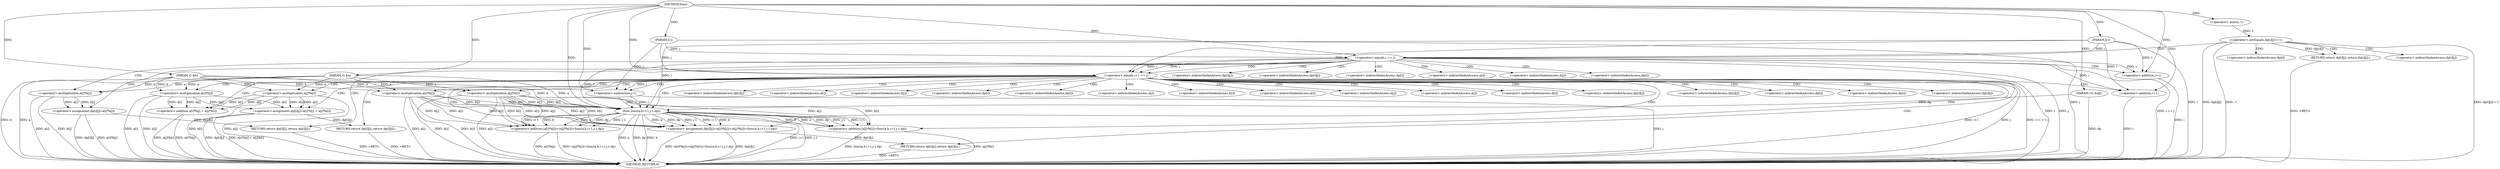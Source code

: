 digraph "func" {  
"1000265" [label = "(METHOD,func)" ]
"1000384" [label = "(METHOD_RETURN,ll)" ]
"1000266" [label = "(PARAM,vl &a)" ]
"1000267" [label = "(PARAM,vl &b)" ]
"1000268" [label = "(PARAM,ll i)" ]
"1000269" [label = "(PARAM,ll j)" ]
"1000270" [label = "(PARAM,vvl &dp)" ]
"1000346" [label = "(<operator>.assignment,dp[i][j]=(a[i]*b[j])+(a[j]*b[i])+func(a,b,i+1,j-1,dp))" ]
"1000378" [label = "(RETURN,return dp[i][j];,return dp[i][j];)" ]
"1000273" [label = "(<operator>.notEquals,dp[i][j]!=-1)" ]
"1000289" [label = "(<operator>.equals,i == j)" ]
"1000313" [label = "(<operator>.equals,i+1 == j)" ]
"1000282" [label = "(RETURN,return dp[i][j];,return dp[i][j];)" ]
"1000293" [label = "(<operator>.assignment,dp[i][j]=a[i]*b[j])" ]
"1000306" [label = "(RETURN,return dp[i][j];,return dp[i][j];)" ]
"1000319" [label = "(<operator>.assignment,dp[i][j]=a[i]*b[j] + a[j]*b[i])" ]
"1000340" [label = "(RETURN,return dp[i][j];,return dp[i][j];)" ]
"1000352" [label = "(<operator>.addition,(a[i]*b[j])+(a[j]*b[i])+func(a,b,i+1,j-1,dp))" ]
"1000279" [label = "(<operator>.minus,-1)" ]
"1000314" [label = "(<operator>.addition,i+1)" ]
"1000353" [label = "(<operator>.multiplication,a[i]*b[j])" ]
"1000360" [label = "(<operator>.addition,(a[j]*b[i])+func(a,b,i+1,j-1,dp))" ]
"1000299" [label = "(<operator>.multiplication,a[i]*b[j])" ]
"1000325" [label = "(<operator>.addition,a[i]*b[j] + a[j]*b[i])" ]
"1000361" [label = "(<operator>.multiplication,a[j]*b[i])" ]
"1000368" [label = "(func,func(a,b,i+1,j-1,dp))" ]
"1000326" [label = "(<operator>.multiplication,a[i]*b[j])" ]
"1000333" [label = "(<operator>.multiplication,a[j]*b[i])" ]
"1000371" [label = "(<operator>.addition,i+1)" ]
"1000374" [label = "(<operator>.subtraction,j-1)" ]
"1000347" [label = "(<operator>.indirectIndexAccess,dp[i][j])" ]
"1000379" [label = "(<operator>.indirectIndexAccess,dp[i][j])" ]
"1000348" [label = "(<operator>.indirectIndexAccess,dp[i])" ]
"1000380" [label = "(<operator>.indirectIndexAccess,dp[i])" ]
"1000283" [label = "(<operator>.indirectIndexAccess,dp[i][j])" ]
"1000294" [label = "(<operator>.indirectIndexAccess,dp[i][j])" ]
"1000307" [label = "(<operator>.indirectIndexAccess,dp[i][j])" ]
"1000320" [label = "(<operator>.indirectIndexAccess,dp[i][j])" ]
"1000341" [label = "(<operator>.indirectIndexAccess,dp[i][j])" ]
"1000354" [label = "(<operator>.indirectIndexAccess,a[i])" ]
"1000357" [label = "(<operator>.indirectIndexAccess,b[j])" ]
"1000284" [label = "(<operator>.indirectIndexAccess,dp[i])" ]
"1000295" [label = "(<operator>.indirectIndexAccess,dp[i])" ]
"1000300" [label = "(<operator>.indirectIndexAccess,a[i])" ]
"1000303" [label = "(<operator>.indirectIndexAccess,b[j])" ]
"1000308" [label = "(<operator>.indirectIndexAccess,dp[i])" ]
"1000321" [label = "(<operator>.indirectIndexAccess,dp[i])" ]
"1000342" [label = "(<operator>.indirectIndexAccess,dp[i])" ]
"1000362" [label = "(<operator>.indirectIndexAccess,a[j])" ]
"1000365" [label = "(<operator>.indirectIndexAccess,b[i])" ]
"1000327" [label = "(<operator>.indirectIndexAccess,a[i])" ]
"1000330" [label = "(<operator>.indirectIndexAccess,b[j])" ]
"1000334" [label = "(<operator>.indirectIndexAccess,a[j])" ]
"1000337" [label = "(<operator>.indirectIndexAccess,b[i])" ]
  "1000340" -> "1000384"  [ label = "DDG: <RET>"] 
  "1000282" -> "1000384"  [ label = "DDG: <RET>"] 
  "1000378" -> "1000384"  [ label = "DDG: <RET>"] 
  "1000266" -> "1000384"  [ label = "DDG: a"] 
  "1000267" -> "1000384"  [ label = "DDG: b"] 
  "1000268" -> "1000384"  [ label = "DDG: i"] 
  "1000269" -> "1000384"  [ label = "DDG: j"] 
  "1000270" -> "1000384"  [ label = "DDG: dp"] 
  "1000273" -> "1000384"  [ label = "DDG: dp[i][j]"] 
  "1000273" -> "1000384"  [ label = "DDG: -1"] 
  "1000273" -> "1000384"  [ label = "DDG: dp[i][j]!=-1"] 
  "1000289" -> "1000384"  [ label = "DDG: i"] 
  "1000289" -> "1000384"  [ label = "DDG: j"] 
  "1000289" -> "1000384"  [ label = "DDG: i == j"] 
  "1000314" -> "1000384"  [ label = "DDG: i"] 
  "1000313" -> "1000384"  [ label = "DDG: i+1"] 
  "1000313" -> "1000384"  [ label = "DDG: j"] 
  "1000313" -> "1000384"  [ label = "DDG: i+1 == j"] 
  "1000346" -> "1000384"  [ label = "DDG: dp[i][j]"] 
  "1000353" -> "1000384"  [ label = "DDG: a[i]"] 
  "1000353" -> "1000384"  [ label = "DDG: b[j]"] 
  "1000352" -> "1000384"  [ label = "DDG: a[i]*b[j]"] 
  "1000361" -> "1000384"  [ label = "DDG: a[j]"] 
  "1000361" -> "1000384"  [ label = "DDG: b[i]"] 
  "1000360" -> "1000384"  [ label = "DDG: a[j]*b[i]"] 
  "1000368" -> "1000384"  [ label = "DDG: a"] 
  "1000368" -> "1000384"  [ label = "DDG: b"] 
  "1000371" -> "1000384"  [ label = "DDG: i"] 
  "1000368" -> "1000384"  [ label = "DDG: i+1"] 
  "1000374" -> "1000384"  [ label = "DDG: j"] 
  "1000368" -> "1000384"  [ label = "DDG: j-1"] 
  "1000368" -> "1000384"  [ label = "DDG: dp"] 
  "1000360" -> "1000384"  [ label = "DDG: func(a,b,i+1,j-1,dp)"] 
  "1000352" -> "1000384"  [ label = "DDG: (a[j]*b[i])+func(a,b,i+1,j-1,dp)"] 
  "1000346" -> "1000384"  [ label = "DDG: (a[i]*b[j])+(a[j]*b[i])+func(a,b,i+1,j-1,dp)"] 
  "1000319" -> "1000384"  [ label = "DDG: dp[i][j]"] 
  "1000326" -> "1000384"  [ label = "DDG: a[i]"] 
  "1000326" -> "1000384"  [ label = "DDG: b[j]"] 
  "1000325" -> "1000384"  [ label = "DDG: a[i]*b[j]"] 
  "1000333" -> "1000384"  [ label = "DDG: a[j]"] 
  "1000333" -> "1000384"  [ label = "DDG: b[i]"] 
  "1000325" -> "1000384"  [ label = "DDG: a[j]*b[i]"] 
  "1000319" -> "1000384"  [ label = "DDG: a[i]*b[j] + a[j]*b[i]"] 
  "1000293" -> "1000384"  [ label = "DDG: dp[i][j]"] 
  "1000299" -> "1000384"  [ label = "DDG: a[i]"] 
  "1000299" -> "1000384"  [ label = "DDG: b[j]"] 
  "1000293" -> "1000384"  [ label = "DDG: a[i]*b[j]"] 
  "1000306" -> "1000384"  [ label = "DDG: <RET>"] 
  "1000265" -> "1000266"  [ label = "DDG: "] 
  "1000265" -> "1000267"  [ label = "DDG: "] 
  "1000265" -> "1000268"  [ label = "DDG: "] 
  "1000265" -> "1000269"  [ label = "DDG: "] 
  "1000265" -> "1000270"  [ label = "DDG: "] 
  "1000368" -> "1000346"  [ label = "DDG: i+1"] 
  "1000368" -> "1000346"  [ label = "DDG: b"] 
  "1000368" -> "1000346"  [ label = "DDG: a"] 
  "1000368" -> "1000346"  [ label = "DDG: dp"] 
  "1000368" -> "1000346"  [ label = "DDG: j-1"] 
  "1000361" -> "1000346"  [ label = "DDG: a[j]"] 
  "1000361" -> "1000346"  [ label = "DDG: b[i]"] 
  "1000353" -> "1000346"  [ label = "DDG: a[i]"] 
  "1000353" -> "1000346"  [ label = "DDG: b[j]"] 
  "1000346" -> "1000378"  [ label = "DDG: dp[i][j]"] 
  "1000279" -> "1000273"  [ label = "DDG: 1"] 
  "1000273" -> "1000282"  [ label = "DDG: dp[i][j]"] 
  "1000268" -> "1000289"  [ label = "DDG: i"] 
  "1000265" -> "1000289"  [ label = "DDG: "] 
  "1000269" -> "1000289"  [ label = "DDG: j"] 
  "1000299" -> "1000293"  [ label = "DDG: b[j]"] 
  "1000299" -> "1000293"  [ label = "DDG: a[i]"] 
  "1000293" -> "1000306"  [ label = "DDG: dp[i][j]"] 
  "1000265" -> "1000313"  [ label = "DDG: "] 
  "1000289" -> "1000313"  [ label = "DDG: i"] 
  "1000268" -> "1000313"  [ label = "DDG: i"] 
  "1000289" -> "1000313"  [ label = "DDG: j"] 
  "1000269" -> "1000313"  [ label = "DDG: j"] 
  "1000333" -> "1000319"  [ label = "DDG: b[i]"] 
  "1000333" -> "1000319"  [ label = "DDG: a[j]"] 
  "1000326" -> "1000319"  [ label = "DDG: a[i]"] 
  "1000326" -> "1000319"  [ label = "DDG: b[j]"] 
  "1000319" -> "1000340"  [ label = "DDG: dp[i][j]"] 
  "1000353" -> "1000352"  [ label = "DDG: a[i]"] 
  "1000353" -> "1000352"  [ label = "DDG: b[j]"] 
  "1000368" -> "1000352"  [ label = "DDG: i+1"] 
  "1000368" -> "1000352"  [ label = "DDG: b"] 
  "1000368" -> "1000352"  [ label = "DDG: a"] 
  "1000368" -> "1000352"  [ label = "DDG: dp"] 
  "1000368" -> "1000352"  [ label = "DDG: j-1"] 
  "1000361" -> "1000352"  [ label = "DDG: a[j]"] 
  "1000361" -> "1000352"  [ label = "DDG: b[i]"] 
  "1000265" -> "1000279"  [ label = "DDG: "] 
  "1000289" -> "1000314"  [ label = "DDG: i"] 
  "1000268" -> "1000314"  [ label = "DDG: i"] 
  "1000265" -> "1000314"  [ label = "DDG: "] 
  "1000266" -> "1000353"  [ label = "DDG: a"] 
  "1000267" -> "1000353"  [ label = "DDG: b"] 
  "1000361" -> "1000360"  [ label = "DDG: a[j]"] 
  "1000361" -> "1000360"  [ label = "DDG: b[i]"] 
  "1000368" -> "1000360"  [ label = "DDG: i+1"] 
  "1000368" -> "1000360"  [ label = "DDG: b"] 
  "1000368" -> "1000360"  [ label = "DDG: a"] 
  "1000368" -> "1000360"  [ label = "DDG: dp"] 
  "1000368" -> "1000360"  [ label = "DDG: j-1"] 
  "1000266" -> "1000299"  [ label = "DDG: a"] 
  "1000267" -> "1000299"  [ label = "DDG: b"] 
  "1000326" -> "1000325"  [ label = "DDG: a[i]"] 
  "1000326" -> "1000325"  [ label = "DDG: b[j]"] 
  "1000333" -> "1000325"  [ label = "DDG: b[i]"] 
  "1000333" -> "1000325"  [ label = "DDG: a[j]"] 
  "1000266" -> "1000361"  [ label = "DDG: a"] 
  "1000267" -> "1000361"  [ label = "DDG: b"] 
  "1000353" -> "1000368"  [ label = "DDG: a[i]"] 
  "1000361" -> "1000368"  [ label = "DDG: a[j]"] 
  "1000266" -> "1000368"  [ label = "DDG: a"] 
  "1000265" -> "1000368"  [ label = "DDG: "] 
  "1000268" -> "1000368"  [ label = "DDG: i"] 
  "1000289" -> "1000368"  [ label = "DDG: i"] 
  "1000353" -> "1000368"  [ label = "DDG: b[j]"] 
  "1000361" -> "1000368"  [ label = "DDG: b[i]"] 
  "1000267" -> "1000368"  [ label = "DDG: b"] 
  "1000270" -> "1000368"  [ label = "DDG: dp"] 
  "1000374" -> "1000368"  [ label = "DDG: 1"] 
  "1000374" -> "1000368"  [ label = "DDG: j"] 
  "1000266" -> "1000326"  [ label = "DDG: a"] 
  "1000267" -> "1000326"  [ label = "DDG: b"] 
  "1000266" -> "1000333"  [ label = "DDG: a"] 
  "1000267" -> "1000333"  [ label = "DDG: b"] 
  "1000268" -> "1000371"  [ label = "DDG: i"] 
  "1000265" -> "1000371"  [ label = "DDG: "] 
  "1000289" -> "1000371"  [ label = "DDG: i"] 
  "1000313" -> "1000374"  [ label = "DDG: j"] 
  "1000269" -> "1000374"  [ label = "DDG: j"] 
  "1000265" -> "1000374"  [ label = "DDG: "] 
  "1000273" -> "1000282"  [ label = "CDG: "] 
  "1000273" -> "1000284"  [ label = "CDG: "] 
  "1000273" -> "1000289"  [ label = "CDG: "] 
  "1000273" -> "1000283"  [ label = "CDG: "] 
  "1000289" -> "1000294"  [ label = "CDG: "] 
  "1000289" -> "1000293"  [ label = "CDG: "] 
  "1000289" -> "1000313"  [ label = "CDG: "] 
  "1000289" -> "1000308"  [ label = "CDG: "] 
  "1000289" -> "1000314"  [ label = "CDG: "] 
  "1000289" -> "1000300"  [ label = "CDG: "] 
  "1000289" -> "1000295"  [ label = "CDG: "] 
  "1000289" -> "1000303"  [ label = "CDG: "] 
  "1000289" -> "1000307"  [ label = "CDG: "] 
  "1000289" -> "1000306"  [ label = "CDG: "] 
  "1000289" -> "1000299"  [ label = "CDG: "] 
  "1000313" -> "1000379"  [ label = "CDG: "] 
  "1000313" -> "1000362"  [ label = "CDG: "] 
  "1000313" -> "1000337"  [ label = "CDG: "] 
  "1000313" -> "1000371"  [ label = "CDG: "] 
  "1000313" -> "1000368"  [ label = "CDG: "] 
  "1000313" -> "1000321"  [ label = "CDG: "] 
  "1000313" -> "1000354"  [ label = "CDG: "] 
  "1000313" -> "1000353"  [ label = "CDG: "] 
  "1000313" -> "1000326"  [ label = "CDG: "] 
  "1000313" -> "1000330"  [ label = "CDG: "] 
  "1000313" -> "1000357"  [ label = "CDG: "] 
  "1000313" -> "1000378"  [ label = "CDG: "] 
  "1000313" -> "1000334"  [ label = "CDG: "] 
  "1000313" -> "1000348"  [ label = "CDG: "] 
  "1000313" -> "1000320"  [ label = "CDG: "] 
  "1000313" -> "1000352"  [ label = "CDG: "] 
  "1000313" -> "1000341"  [ label = "CDG: "] 
  "1000313" -> "1000380"  [ label = "CDG: "] 
  "1000313" -> "1000342"  [ label = "CDG: "] 
  "1000313" -> "1000333"  [ label = "CDG: "] 
  "1000313" -> "1000340"  [ label = "CDG: "] 
  "1000313" -> "1000360"  [ label = "CDG: "] 
  "1000313" -> "1000319"  [ label = "CDG: "] 
  "1000313" -> "1000365"  [ label = "CDG: "] 
  "1000313" -> "1000346"  [ label = "CDG: "] 
  "1000313" -> "1000361"  [ label = "CDG: "] 
  "1000313" -> "1000347"  [ label = "CDG: "] 
  "1000313" -> "1000374"  [ label = "CDG: "] 
  "1000313" -> "1000327"  [ label = "CDG: "] 
  "1000313" -> "1000325"  [ label = "CDG: "] 
}
